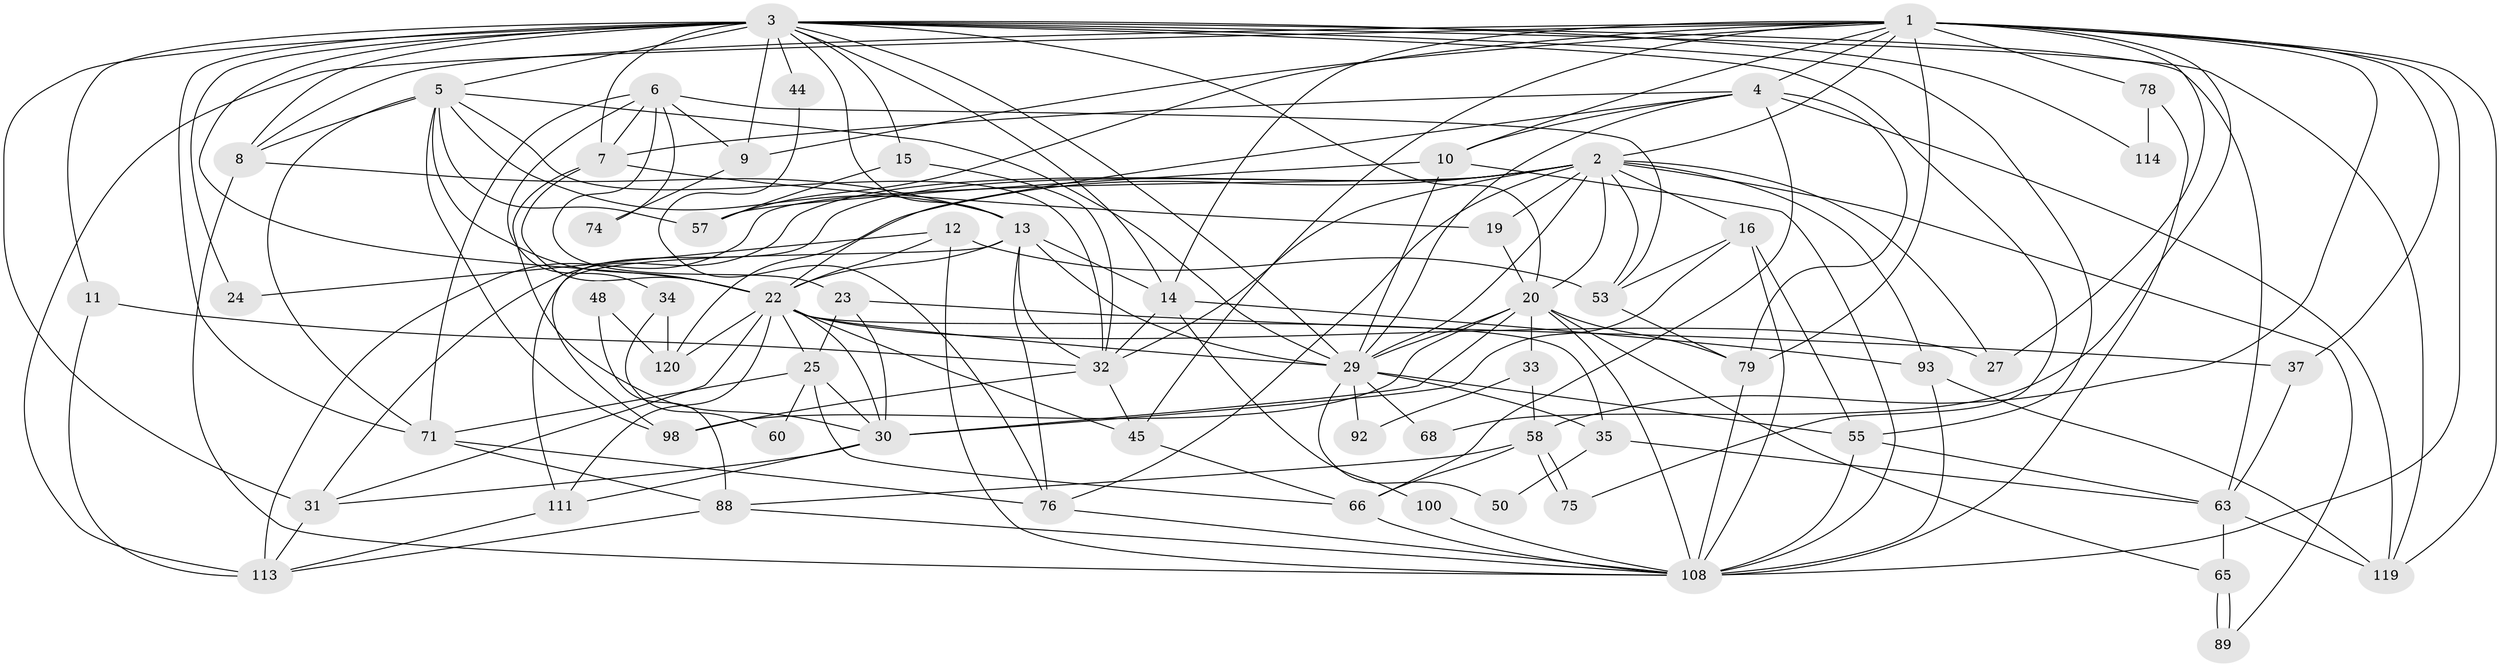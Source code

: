 // original degree distribution, {4: 0.1935483870967742, 5: 0.24193548387096775, 3: 0.3064516129032258, 6: 0.08870967741935484, 2: 0.12903225806451613, 7: 0.024193548387096774, 9: 0.008064516129032258, 8: 0.008064516129032258}
// Generated by graph-tools (version 1.1) at 2025/15/03/09/25 04:15:16]
// undirected, 62 vertices, 172 edges
graph export_dot {
graph [start="1"]
  node [color=gray90,style=filled];
  1 [super="+41+40+28"];
  2 [super="+122+46"];
  3 [super="+61+70"];
  4 [super="+69+42"];
  5 [super="+36+104"];
  6 [super="+17"];
  7 [super="+107"];
  8 [super="+112+47"];
  9;
  10 [super="+21"];
  11;
  12 [super="+18"];
  13 [super="+26+39+124"];
  14 [super="+91+54"];
  15;
  16 [super="+82"];
  19;
  20 [super="+103+49"];
  22 [super="+86+102+43"];
  23;
  24;
  25 [super="+80"];
  27;
  29 [super="+99+81"];
  30 [super="+117+97"];
  31 [super="+56+90"];
  32 [super="+38+51+62+83"];
  33;
  34;
  35 [super="+101"];
  37;
  44;
  45 [super="+85"];
  48;
  50;
  53;
  55;
  57;
  58;
  60;
  63 [super="+116"];
  65;
  66;
  68;
  71;
  74;
  75;
  76;
  78;
  79 [super="+106"];
  88 [super="+95"];
  89;
  92;
  93 [super="+96"];
  98;
  100;
  108 [super="+115+118"];
  111;
  113;
  114;
  119;
  120;
  1 -- 113;
  1 -- 119;
  1 -- 9;
  1 -- 8;
  1 -- 2;
  1 -- 68;
  1 -- 37;
  1 -- 10 [weight=2];
  1 -- 108;
  1 -- 45;
  1 -- 78;
  1 -- 79 [weight=2];
  1 -- 57;
  1 -- 58;
  1 -- 27;
  1 -- 14;
  1 -- 4;
  2 -- 93 [weight=2];
  2 -- 98;
  2 -- 76;
  2 -- 16;
  2 -- 113;
  2 -- 19;
  2 -- 20;
  2 -- 53;
  2 -- 120;
  2 -- 89;
  2 -- 27;
  2 -- 32;
  2 -- 29;
  2 -- 31;
  3 -- 55;
  3 -- 114;
  3 -- 71;
  3 -- 8 [weight=2];
  3 -- 9;
  3 -- 11;
  3 -- 75;
  3 -- 15;
  3 -- 22;
  3 -- 119;
  3 -- 24;
  3 -- 44;
  3 -- 14;
  3 -- 63;
  3 -- 20;
  3 -- 31 [weight=2];
  3 -- 5;
  3 -- 13;
  3 -- 29;
  3 -- 7;
  4 -- 66;
  4 -- 22;
  4 -- 119;
  4 -- 10;
  4 -- 29;
  4 -- 79;
  4 -- 7;
  5 -- 71;
  5 -- 57;
  5 -- 8;
  5 -- 32;
  5 -- 98;
  5 -- 22;
  5 -- 13;
  5 -- 29;
  6 -- 71;
  6 -- 74;
  6 -- 34;
  6 -- 23;
  6 -- 53;
  6 -- 7;
  6 -- 9;
  7 -- 30;
  7 -- 19;
  7 -- 22;
  8 -- 108;
  8 -- 13;
  9 -- 74;
  10 -- 57;
  10 -- 29;
  10 -- 108 [weight=2];
  11 -- 113;
  11 -- 32;
  12 -- 24;
  12 -- 108;
  12 -- 53;
  12 -- 22;
  13 -- 22 [weight=2];
  13 -- 111;
  13 -- 32;
  13 -- 14 [weight=2];
  13 -- 29;
  13 -- 76;
  14 -- 100;
  14 -- 32;
  14 -- 93;
  15 -- 57;
  15 -- 32;
  16 -- 53;
  16 -- 55;
  16 -- 108;
  16 -- 30;
  19 -- 20;
  20 -- 65;
  20 -- 33;
  20 -- 98;
  20 -- 108 [weight=2];
  20 -- 30 [weight=2];
  20 -- 29;
  20 -- 79;
  22 -- 35;
  22 -- 120;
  22 -- 27;
  22 -- 30 [weight=2];
  22 -- 111;
  22 -- 45;
  22 -- 25;
  22 -- 31;
  22 -- 29;
  23 -- 37;
  23 -- 30;
  23 -- 25;
  25 -- 66;
  25 -- 71;
  25 -- 60;
  25 -- 30;
  29 -- 68;
  29 -- 50;
  29 -- 55;
  29 -- 92;
  29 -- 35;
  30 -- 111;
  30 -- 31;
  31 -- 113;
  32 -- 98;
  32 -- 45;
  33 -- 58;
  33 -- 92;
  34 -- 120;
  34 -- 60;
  35 -- 63;
  35 -- 50;
  37 -- 63;
  44 -- 76;
  45 -- 66;
  48 -- 120;
  48 -- 88;
  53 -- 79;
  55 -- 108;
  55 -- 63;
  58 -- 66;
  58 -- 75;
  58 -- 75;
  58 -- 88;
  63 -- 65 [weight=2];
  63 -- 119;
  65 -- 89;
  65 -- 89;
  66 -- 108;
  71 -- 76;
  71 -- 88;
  76 -- 108;
  78 -- 114;
  78 -- 108;
  79 -- 108;
  88 -- 113;
  88 -- 108;
  93 -- 119;
  93 -- 108;
  100 -- 108;
  111 -- 113;
}
